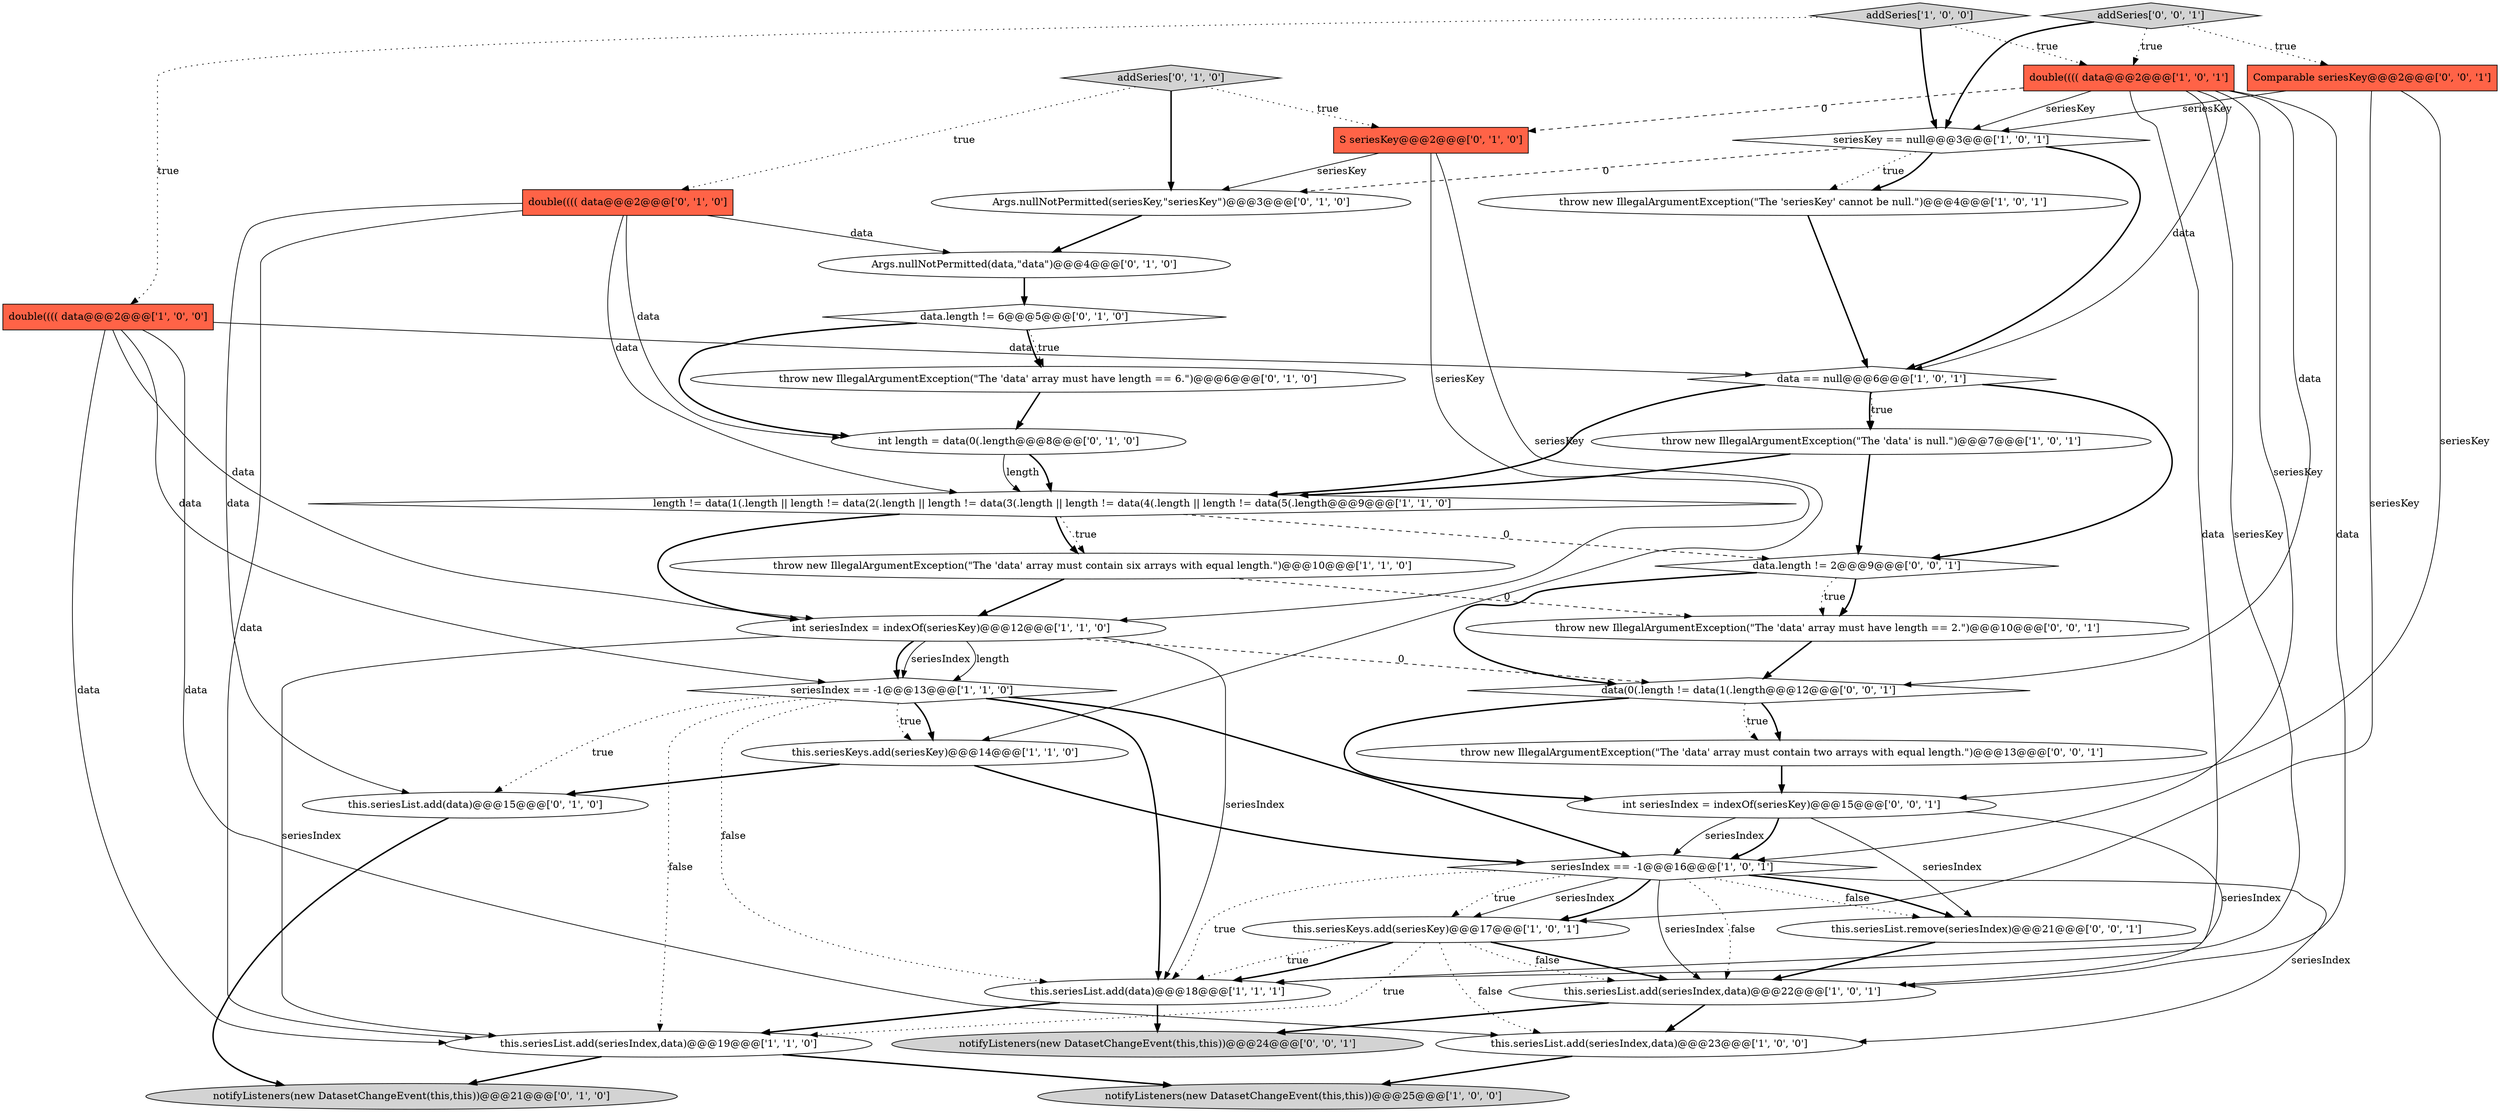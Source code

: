 digraph {
7 [style = filled, label = "notifyListeners(new DatasetChangeEvent(this,this))@@@25@@@['1', '0', '0']", fillcolor = lightgray, shape = ellipse image = "AAA0AAABBB1BBB"];
11 [style = filled, label = "this.seriesKeys.add(seriesKey)@@@14@@@['1', '1', '0']", fillcolor = white, shape = ellipse image = "AAA0AAABBB1BBB"];
37 [style = filled, label = "addSeries['0', '0', '1']", fillcolor = lightgray, shape = diamond image = "AAA0AAABBB3BBB"];
23 [style = filled, label = "S seriesKey@@@2@@@['0', '1', '0']", fillcolor = tomato, shape = box image = "AAA1AAABBB2BBB"];
31 [style = filled, label = "this.seriesList.remove(seriesIndex)@@@21@@@['0', '0', '1']", fillcolor = white, shape = ellipse image = "AAA0AAABBB3BBB"];
22 [style = filled, label = "double(((( data@@@2@@@['0', '1', '0']", fillcolor = tomato, shape = box image = "AAA0AAABBB2BBB"];
13 [style = filled, label = "seriesIndex == -1@@@16@@@['1', '0', '1']", fillcolor = white, shape = diamond image = "AAA0AAABBB1BBB"];
20 [style = filled, label = "Args.nullNotPermitted(data,\"data\")@@@4@@@['0', '1', '0']", fillcolor = white, shape = ellipse image = "AAA0AAABBB2BBB"];
28 [style = filled, label = "this.seriesList.add(data)@@@15@@@['0', '1', '0']", fillcolor = white, shape = ellipse image = "AAA0AAABBB2BBB"];
29 [style = filled, label = "Comparable seriesKey@@@2@@@['0', '0', '1']", fillcolor = tomato, shape = box image = "AAA0AAABBB3BBB"];
15 [style = filled, label = "double(((( data@@@2@@@['1', '0', '1']", fillcolor = tomato, shape = box image = "AAA0AAABBB1BBB"];
4 [style = filled, label = "this.seriesList.add(seriesIndex,data)@@@23@@@['1', '0', '0']", fillcolor = white, shape = ellipse image = "AAA0AAABBB1BBB"];
17 [style = filled, label = "seriesIndex == -1@@@13@@@['1', '1', '0']", fillcolor = white, shape = diamond image = "AAA0AAABBB1BBB"];
2 [style = filled, label = "this.seriesList.add(seriesIndex,data)@@@19@@@['1', '1', '0']", fillcolor = white, shape = ellipse image = "AAA0AAABBB1BBB"];
3 [style = filled, label = "this.seriesList.add(seriesIndex,data)@@@22@@@['1', '0', '1']", fillcolor = white, shape = ellipse image = "AAA0AAABBB1BBB"];
34 [style = filled, label = "throw new IllegalArgumentException(\"The 'data' array must contain two arrays with equal length.\")@@@13@@@['0', '0', '1']", fillcolor = white, shape = ellipse image = "AAA0AAABBB3BBB"];
18 [style = filled, label = "throw new IllegalArgumentException(\"The 'data' is null.\")@@@7@@@['1', '0', '1']", fillcolor = white, shape = ellipse image = "AAA0AAABBB1BBB"];
24 [style = filled, label = "throw new IllegalArgumentException(\"The 'data' array must have length == 6.\")@@@6@@@['0', '1', '0']", fillcolor = white, shape = ellipse image = "AAA0AAABBB2BBB"];
32 [style = filled, label = "int seriesIndex = indexOf(seriesKey)@@@15@@@['0', '0', '1']", fillcolor = white, shape = ellipse image = "AAA0AAABBB3BBB"];
6 [style = filled, label = "throw new IllegalArgumentException(\"The 'seriesKey' cannot be null.\")@@@4@@@['1', '0', '1']", fillcolor = white, shape = ellipse image = "AAA0AAABBB1BBB"];
33 [style = filled, label = "notifyListeners(new DatasetChangeEvent(this,this))@@@24@@@['0', '0', '1']", fillcolor = lightgray, shape = ellipse image = "AAA0AAABBB3BBB"];
27 [style = filled, label = "notifyListeners(new DatasetChangeEvent(this,this))@@@21@@@['0', '1', '0']", fillcolor = lightgray, shape = ellipse image = "AAA0AAABBB2BBB"];
5 [style = filled, label = "addSeries['1', '0', '0']", fillcolor = lightgray, shape = diamond image = "AAA0AAABBB1BBB"];
8 [style = filled, label = "data == null@@@6@@@['1', '0', '1']", fillcolor = white, shape = diamond image = "AAA0AAABBB1BBB"];
12 [style = filled, label = "int seriesIndex = indexOf(seriesKey)@@@12@@@['1', '1', '0']", fillcolor = white, shape = ellipse image = "AAA0AAABBB1BBB"];
19 [style = filled, label = "Args.nullNotPermitted(seriesKey,\"seriesKey\")@@@3@@@['0', '1', '0']", fillcolor = white, shape = ellipse image = "AAA1AAABBB2BBB"];
14 [style = filled, label = "length != data(1(.length || length != data(2(.length || length != data(3(.length || length != data(4(.length || length != data(5(.length@@@9@@@['1', '1', '0']", fillcolor = white, shape = diamond image = "AAA0AAABBB1BBB"];
36 [style = filled, label = "data.length != 2@@@9@@@['0', '0', '1']", fillcolor = white, shape = diamond image = "AAA0AAABBB3BBB"];
16 [style = filled, label = "seriesKey == null@@@3@@@['1', '0', '1']", fillcolor = white, shape = diamond image = "AAA0AAABBB1BBB"];
30 [style = filled, label = "throw new IllegalArgumentException(\"The 'data' array must have length == 2.\")@@@10@@@['0', '0', '1']", fillcolor = white, shape = ellipse image = "AAA0AAABBB3BBB"];
21 [style = filled, label = "addSeries['0', '1', '0']", fillcolor = lightgray, shape = diamond image = "AAA0AAABBB2BBB"];
26 [style = filled, label = "data.length != 6@@@5@@@['0', '1', '0']", fillcolor = white, shape = diamond image = "AAA0AAABBB2BBB"];
0 [style = filled, label = "this.seriesKeys.add(seriesKey)@@@17@@@['1', '0', '1']", fillcolor = white, shape = ellipse image = "AAA0AAABBB1BBB"];
9 [style = filled, label = "throw new IllegalArgumentException(\"The 'data' array must contain six arrays with equal length.\")@@@10@@@['1', '1', '0']", fillcolor = white, shape = ellipse image = "AAA0AAABBB1BBB"];
25 [style = filled, label = "int length = data(0(.length@@@8@@@['0', '1', '0']", fillcolor = white, shape = ellipse image = "AAA0AAABBB2BBB"];
35 [style = filled, label = "data(0(.length != data(1(.length@@@12@@@['0', '0', '1']", fillcolor = white, shape = diamond image = "AAA0AAABBB3BBB"];
10 [style = filled, label = "this.seriesList.add(data)@@@18@@@['1', '1', '1']", fillcolor = white, shape = ellipse image = "AAA0AAABBB1BBB"];
1 [style = filled, label = "double(((( data@@@2@@@['1', '0', '0']", fillcolor = tomato, shape = box image = "AAA0AAABBB1BBB"];
0->10 [style = dotted, label="true"];
14->36 [style = dashed, label="0"];
12->10 [style = solid, label="seriesIndex"];
8->14 [style = bold, label=""];
15->10 [style = solid, label="seriesKey"];
13->31 [style = dotted, label="false"];
12->17 [style = solid, label="length"];
15->3 [style = solid, label="data"];
36->30 [style = bold, label=""];
22->28 [style = solid, label="data"];
21->22 [style = dotted, label="true"];
17->28 [style = dotted, label="true"];
6->8 [style = bold, label=""];
35->32 [style = bold, label=""];
16->6 [style = dotted, label="true"];
37->29 [style = dotted, label="true"];
26->25 [style = bold, label=""];
23->19 [style = solid, label="seriesKey"];
17->13 [style = bold, label=""];
23->12 [style = solid, label="seriesKey"];
13->0 [style = dotted, label="true"];
16->6 [style = bold, label=""];
30->35 [style = bold, label=""];
15->23 [style = dashed, label="0"];
35->34 [style = bold, label=""];
0->4 [style = dotted, label="false"];
36->35 [style = bold, label=""];
37->16 [style = bold, label=""];
31->3 [style = bold, label=""];
9->12 [style = bold, label=""];
1->2 [style = solid, label="data"];
26->24 [style = bold, label=""];
13->3 [style = solid, label="seriesIndex"];
13->0 [style = solid, label="seriesIndex"];
13->4 [style = solid, label="seriesIndex"];
1->17 [style = solid, label="data"];
13->0 [style = bold, label=""];
22->2 [style = solid, label="data"];
16->8 [style = bold, label=""];
25->14 [style = bold, label=""];
13->10 [style = dotted, label="true"];
13->31 [style = bold, label=""];
22->14 [style = solid, label="data"];
8->18 [style = bold, label=""];
28->27 [style = bold, label=""];
23->11 [style = solid, label="seriesKey"];
22->25 [style = solid, label="data"];
13->3 [style = dotted, label="false"];
17->10 [style = dotted, label="false"];
15->16 [style = solid, label="seriesKey"];
35->34 [style = dotted, label="true"];
11->13 [style = bold, label=""];
12->2 [style = solid, label="seriesIndex"];
17->11 [style = bold, label=""];
2->27 [style = bold, label=""];
12->35 [style = dashed, label="0"];
17->11 [style = dotted, label="true"];
15->8 [style = solid, label="data"];
24->25 [style = bold, label=""];
1->8 [style = solid, label="data"];
37->15 [style = dotted, label="true"];
11->28 [style = bold, label=""];
5->16 [style = bold, label=""];
3->33 [style = bold, label=""];
0->2 [style = dotted, label="true"];
32->3 [style = solid, label="seriesIndex"];
4->7 [style = bold, label=""];
8->36 [style = bold, label=""];
17->2 [style = dotted, label="false"];
2->7 [style = bold, label=""];
16->19 [style = dashed, label="0"];
15->35 [style = solid, label="data"];
5->15 [style = dotted, label="true"];
21->23 [style = dotted, label="true"];
14->9 [style = bold, label=""];
14->12 [style = bold, label=""];
0->3 [style = bold, label=""];
32->13 [style = solid, label="seriesIndex"];
12->17 [style = bold, label=""];
21->19 [style = bold, label=""];
9->30 [style = dashed, label="0"];
26->24 [style = dotted, label="true"];
15->10 [style = solid, label="data"];
15->13 [style = solid, label="seriesKey"];
25->14 [style = solid, label="length"];
8->18 [style = dotted, label="true"];
18->14 [style = bold, label=""];
3->4 [style = bold, label=""];
14->9 [style = dotted, label="true"];
32->13 [style = bold, label=""];
12->17 [style = solid, label="seriesIndex"];
36->30 [style = dotted, label="true"];
10->2 [style = bold, label=""];
19->20 [style = bold, label=""];
1->4 [style = solid, label="data"];
1->12 [style = solid, label="data"];
0->10 [style = bold, label=""];
0->3 [style = dotted, label="false"];
29->0 [style = solid, label="seriesKey"];
18->36 [style = bold, label=""];
29->16 [style = solid, label="seriesKey"];
5->1 [style = dotted, label="true"];
10->33 [style = bold, label=""];
20->26 [style = bold, label=""];
22->20 [style = solid, label="data"];
17->10 [style = bold, label=""];
32->31 [style = solid, label="seriesIndex"];
29->32 [style = solid, label="seriesKey"];
34->32 [style = bold, label=""];
}
